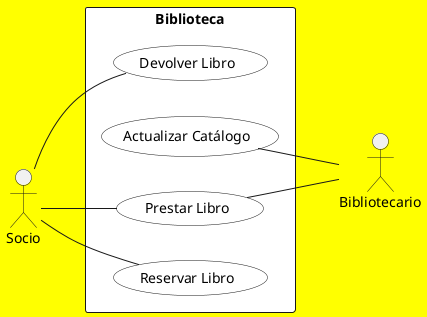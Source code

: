 
@startuml
skinparam BackgroundColor yellow
skinparam usecase{
Handwritten true
BackgroundColor White
}
left to right direction
actor Socio as sc
actor Bibliotecario as bib

rectangle Biblioteca as bibl #White{
usecase "Reservar Libro" as rl
usecase "Prestar Libro" as pl
usecase "Devolver Libro" as dl
usecase "Actualizar Catálogo" as act
}

sc -down- rl
sc -down- pl
bib -up- pl
sc -left- dl
bib -up- act
@enduml
